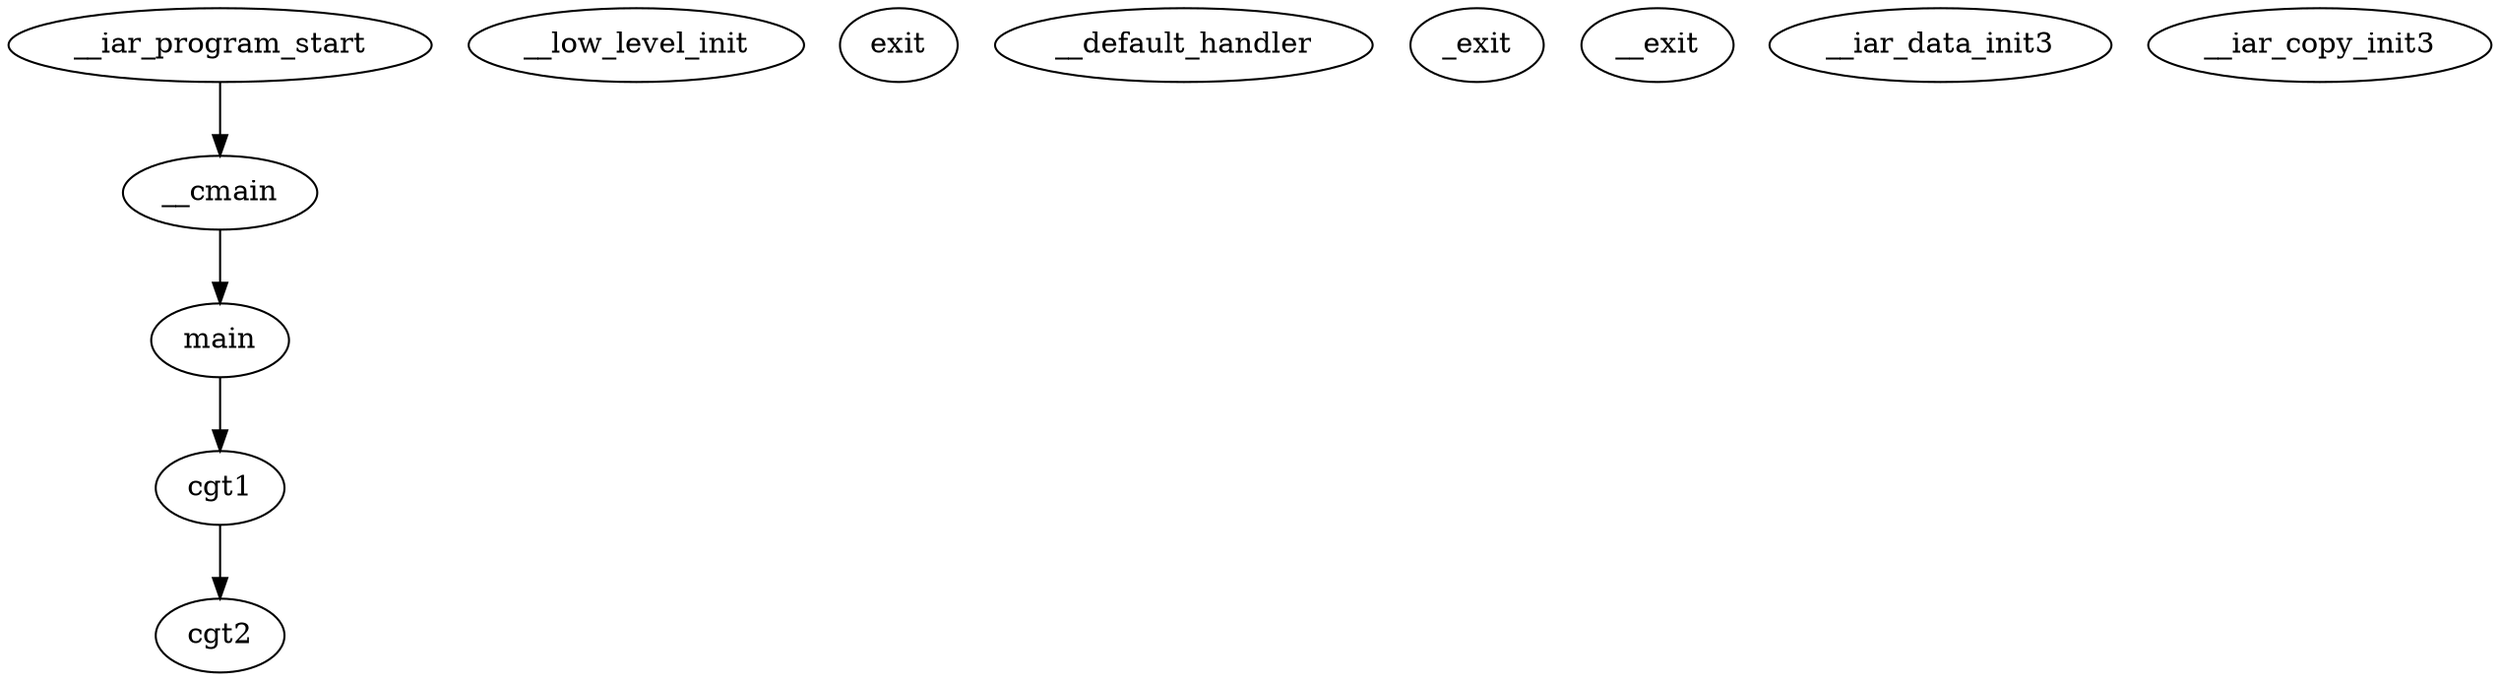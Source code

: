 digraph {
	0 [label=cgt1]
	1 [label=cgt2]
	2 [label=main]
	3 [label=__iar_program_start]
	4 [label=__cmain]
	5 [label=__low_level_init]
	6 [label=exit]
	7 [label=__default_handler]
	8 [label=_exit]
	9 [label=__exit]
	10 [label=__iar_data_init3]
	11 [label=__iar_copy_init3]
	3 -> 4
	4 -> 2
	2 -> 0
	0 -> 1
}
